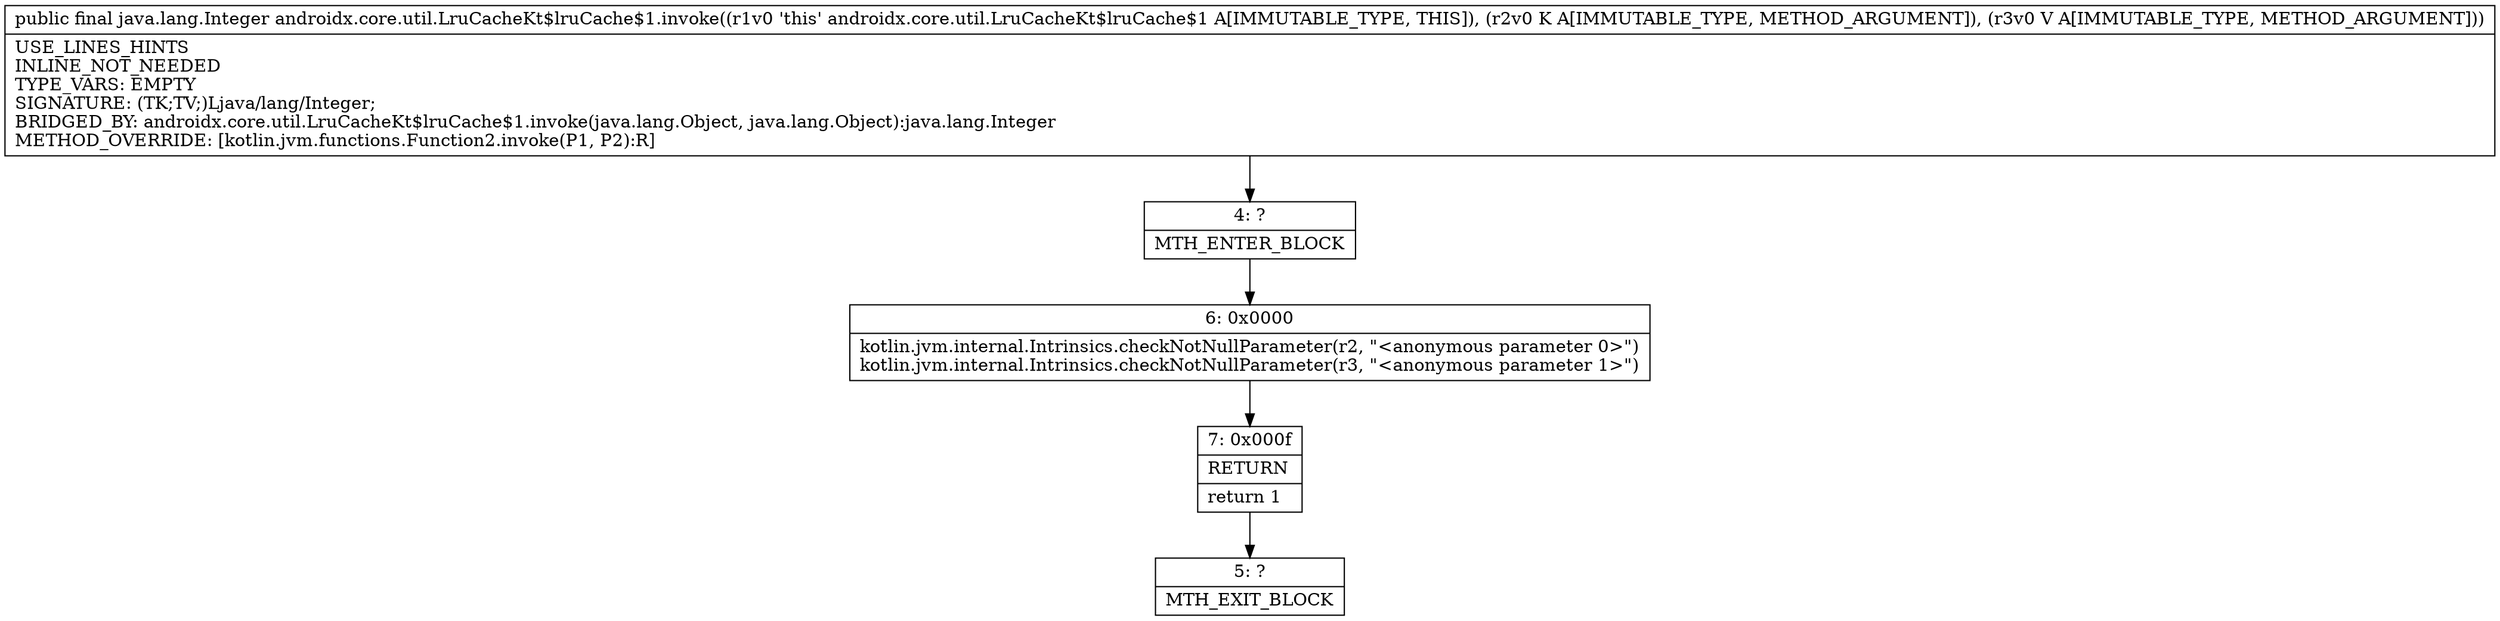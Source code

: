 digraph "CFG forandroidx.core.util.LruCacheKt$lruCache$1.invoke(Ljava\/lang\/Object;Ljava\/lang\/Object;)Ljava\/lang\/Integer;" {
Node_4 [shape=record,label="{4\:\ ?|MTH_ENTER_BLOCK\l}"];
Node_6 [shape=record,label="{6\:\ 0x0000|kotlin.jvm.internal.Intrinsics.checkNotNullParameter(r2, \"\<anonymous parameter 0\>\")\lkotlin.jvm.internal.Intrinsics.checkNotNullParameter(r3, \"\<anonymous parameter 1\>\")\l}"];
Node_7 [shape=record,label="{7\:\ 0x000f|RETURN\l|return 1\l}"];
Node_5 [shape=record,label="{5\:\ ?|MTH_EXIT_BLOCK\l}"];
MethodNode[shape=record,label="{public final java.lang.Integer androidx.core.util.LruCacheKt$lruCache$1.invoke((r1v0 'this' androidx.core.util.LruCacheKt$lruCache$1 A[IMMUTABLE_TYPE, THIS]), (r2v0 K A[IMMUTABLE_TYPE, METHOD_ARGUMENT]), (r3v0 V A[IMMUTABLE_TYPE, METHOD_ARGUMENT]))  | USE_LINES_HINTS\lINLINE_NOT_NEEDED\lTYPE_VARS: EMPTY\lSIGNATURE: (TK;TV;)Ljava\/lang\/Integer;\lBRIDGED_BY: androidx.core.util.LruCacheKt$lruCache$1.invoke(java.lang.Object, java.lang.Object):java.lang.Integer\lMETHOD_OVERRIDE: [kotlin.jvm.functions.Function2.invoke(P1, P2):R]\l}"];
MethodNode -> Node_4;Node_4 -> Node_6;
Node_6 -> Node_7;
Node_7 -> Node_5;
}

